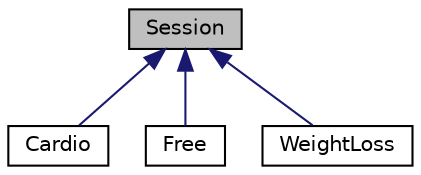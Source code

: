 digraph "Session"
{
 // LATEX_PDF_SIZE
  edge [fontname="Helvetica",fontsize="10",labelfontname="Helvetica",labelfontsize="10"];
  node [fontname="Helvetica",fontsize="10",shape=record];
  Node1 [label="Session",height=0.2,width=0.4,color="black", fillcolor="grey75", style="filled", fontcolor="black",tooltip="The Session class: Clase abstracta para sesión de entrenamiento genérica."];
  Node1 -> Node2 [dir="back",color="midnightblue",fontsize="10",style="solid",fontname="Helvetica"];
  Node2 [label="Cardio",height=0.2,width=0.4,color="black", fillcolor="white", style="filled",URL="$classCardio.html",tooltip="The Cardio class: Clase de sesión de entrenamiento del tipo cardio."];
  Node1 -> Node3 [dir="back",color="midnightblue",fontsize="10",style="solid",fontname="Helvetica"];
  Node3 [label="Free",height=0.2,width=0.4,color="black", fillcolor="white", style="filled",URL="$classFree.html",tooltip="The Free class: Sesión de entrenamiento libre."];
  Node1 -> Node4 [dir="back",color="midnightblue",fontsize="10",style="solid",fontname="Helvetica"];
  Node4 [label="WeightLoss",height=0.2,width=0.4,color="black", fillcolor="white", style="filled",URL="$classWeightLoss.html",tooltip="The WeightLoss class: Sesión de entrenamiento de pérdida de peso."];
}

